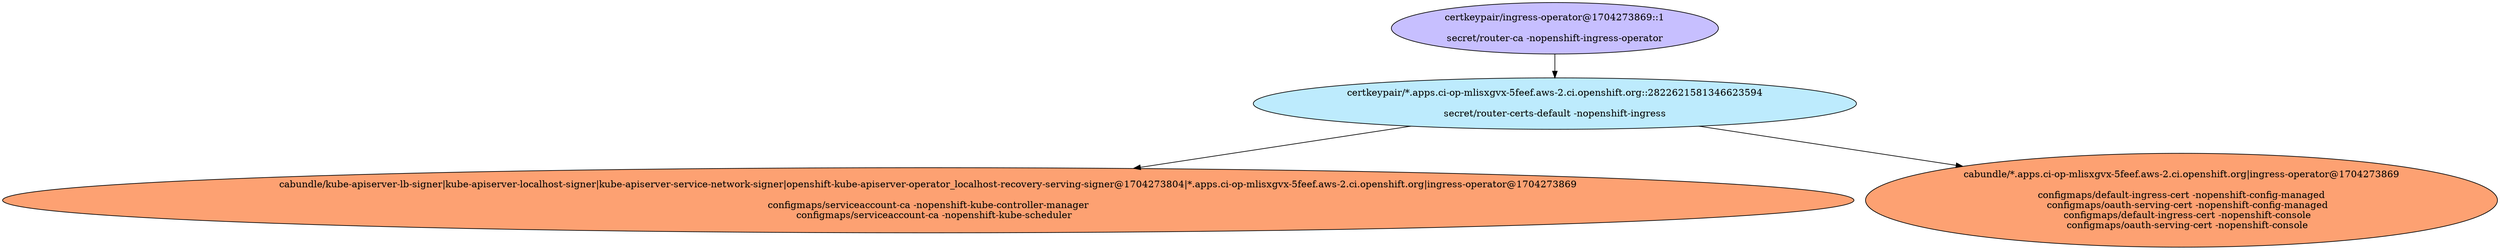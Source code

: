 digraph "Local Certificate" {
  // Node definitions.
  9 [
    label="certkeypair/*.apps.ci-op-mlisxgvx-5feef.aws-2.ci.openshift.org::2822621581346623594\n\nsecret/router-certs-default -nopenshift-ingress\n"
    style=filled
    fillcolor="#bdebfd"
  ];
  10 [
    label="certkeypair/ingress-operator@1704273869::1\n\nsecret/router-ca -nopenshift-ingress-operator\n"
    style=filled
    fillcolor="#c7bfff"
  ];
  16 [
    label="cabundle/kube-apiserver-lb-signer|kube-apiserver-localhost-signer|kube-apiserver-service-network-signer|openshift-kube-apiserver-operator_localhost-recovery-serving-signer@1704273804|*.apps.ci-op-mlisxgvx-5feef.aws-2.ci.openshift.org|ingress-operator@1704273869\n\nconfigmaps/serviceaccount-ca -nopenshift-kube-controller-manager\n    configmaps/serviceaccount-ca -nopenshift-kube-scheduler\n"
    style=filled
    fillcolor="#fda172"
  ];
  17 [
    label="cabundle/*.apps.ci-op-mlisxgvx-5feef.aws-2.ci.openshift.org|ingress-operator@1704273869\n\nconfigmaps/default-ingress-cert -nopenshift-config-managed\n    configmaps/oauth-serving-cert -nopenshift-config-managed\n    configmaps/default-ingress-cert -nopenshift-console\n    configmaps/oauth-serving-cert -nopenshift-console\n"
    style=filled
    fillcolor="#fda172"
  ];

  // Edge definitions.
  9 -> 16;
  9 -> 17;
  10 -> 9;
}
